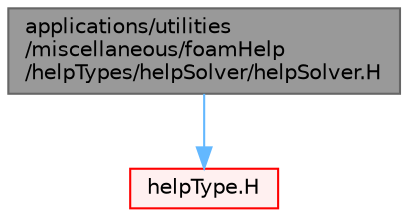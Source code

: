 digraph "applications/utilities/miscellaneous/foamHelp/helpTypes/helpSolver/helpSolver.H"
{
 // LATEX_PDF_SIZE
  bgcolor="transparent";
  edge [fontname=Helvetica,fontsize=10,labelfontname=Helvetica,labelfontsize=10];
  node [fontname=Helvetica,fontsize=10,shape=box,height=0.2,width=0.4];
  Node1 [id="Node000001",label="applications/utilities\l/miscellaneous/foamHelp\l/helpTypes/helpSolver/helpSolver.H",height=0.2,width=0.4,color="gray40", fillcolor="grey60", style="filled", fontcolor="black",tooltip=" "];
  Node1 -> Node2 [id="edge1_Node000001_Node000002",color="steelblue1",style="solid",tooltip=" "];
  Node2 [id="Node000002",label="helpType.H",height=0.2,width=0.4,color="red", fillcolor="#FFF0F0", style="filled",URL="$helpType_8H.html",tooltip=" "];
}
